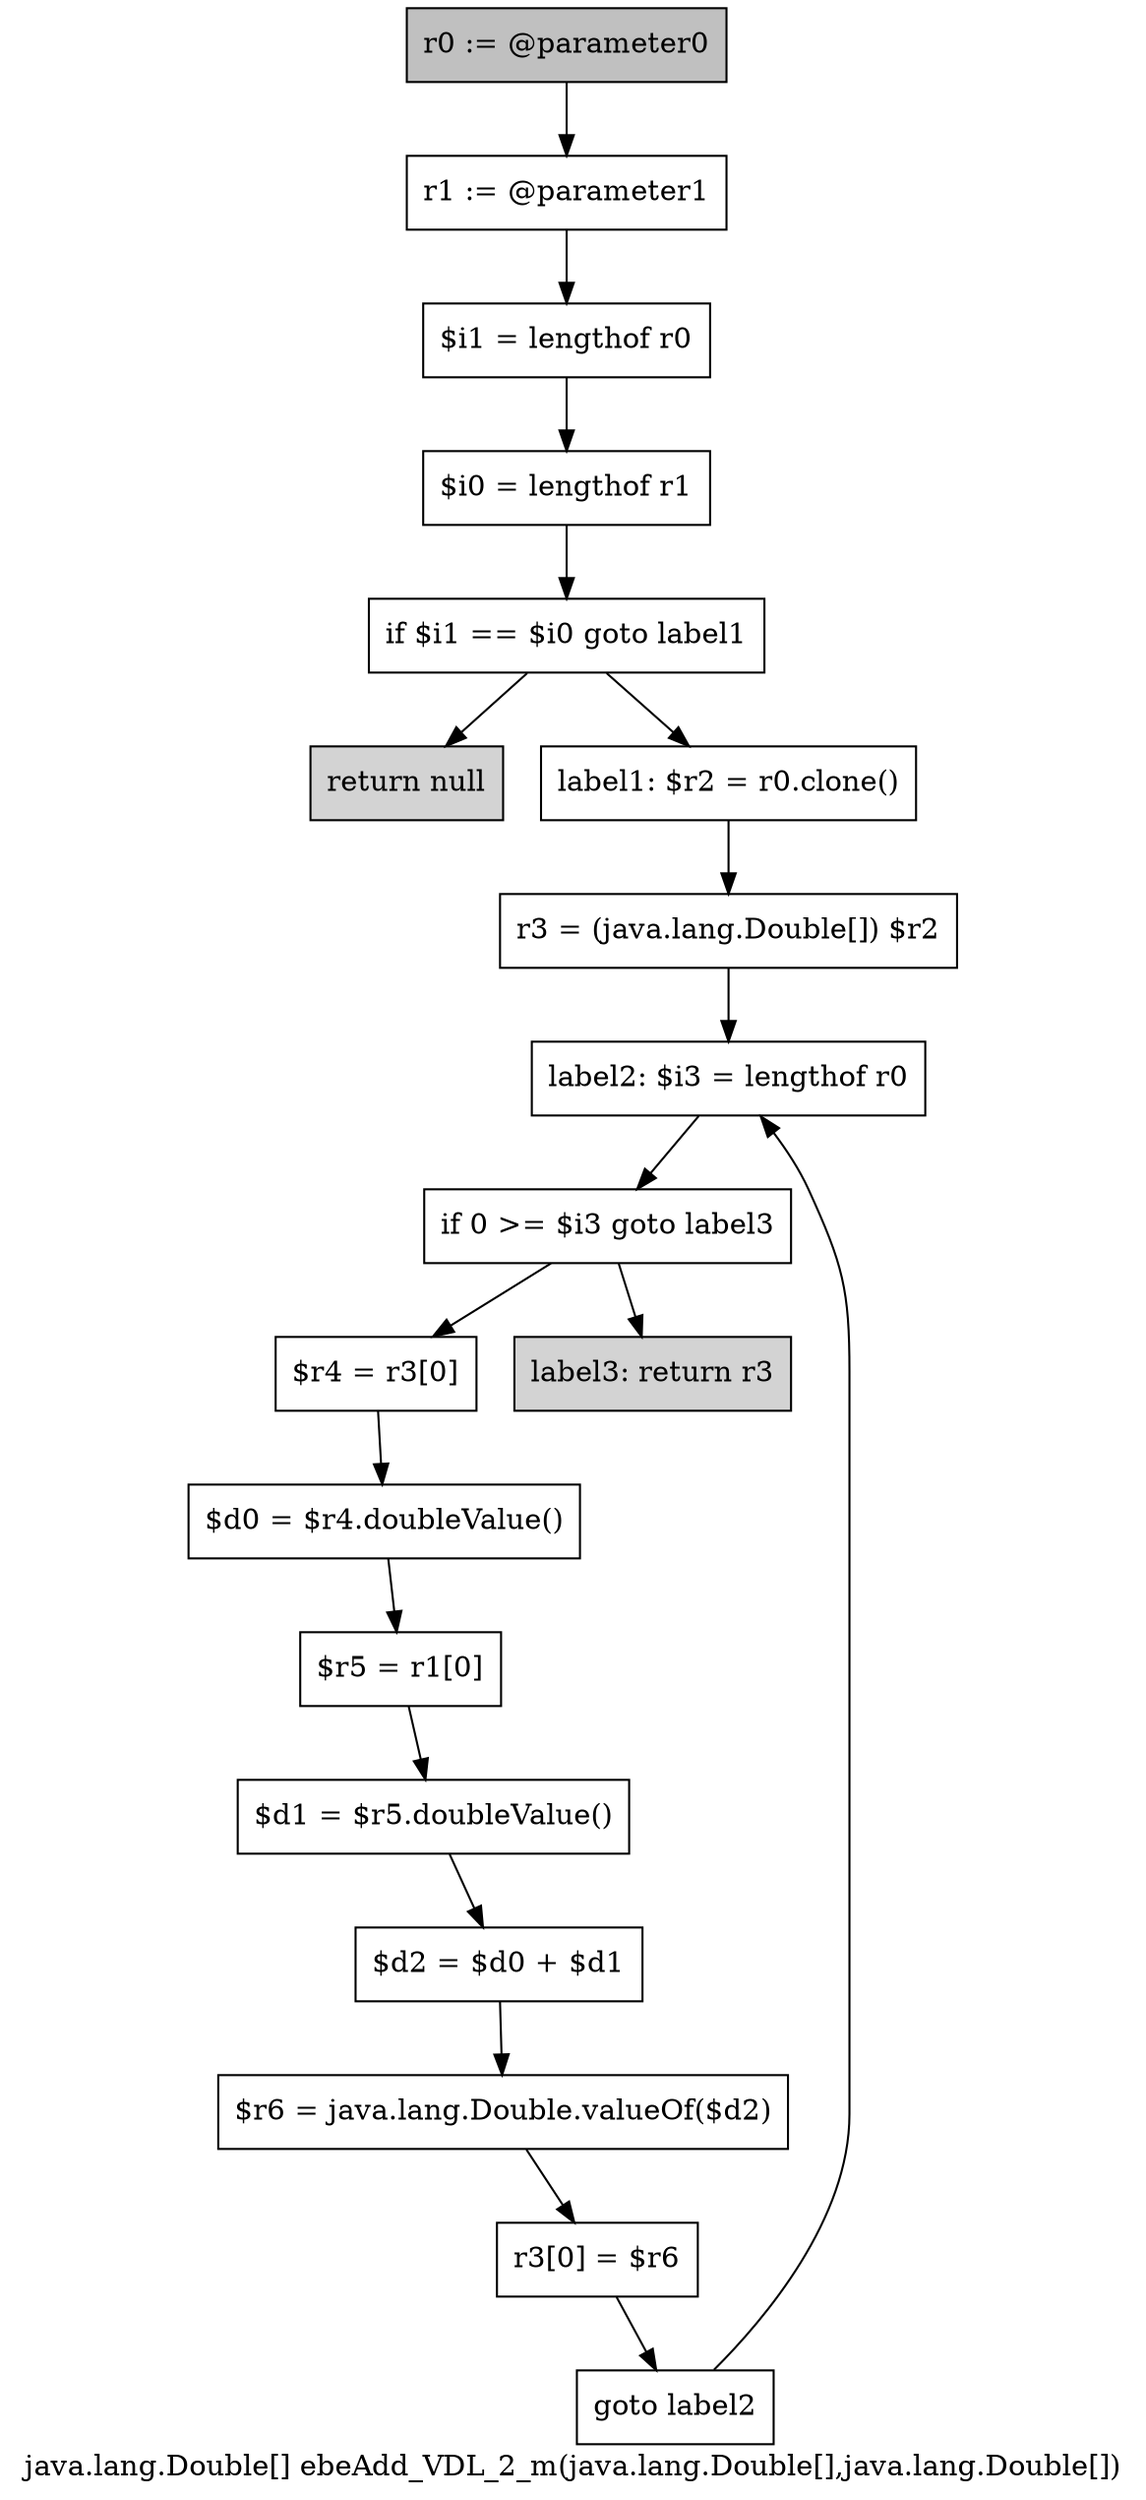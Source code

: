 digraph "java.lang.Double[] ebeAdd_VDL_2_m(java.lang.Double[],java.lang.Double[])" {
    label="java.lang.Double[] ebeAdd_VDL_2_m(java.lang.Double[],java.lang.Double[])";
    node [shape=box];
    "0" [style=filled,fillcolor=gray,label="r0 := @parameter0",];
    "1" [label="r1 := @parameter1",];
    "0"->"1";
    "2" [label="$i1 = lengthof r0",];
    "1"->"2";
    "3" [label="$i0 = lengthof r1",];
    "2"->"3";
    "4" [label="if $i1 == $i0 goto label1",];
    "3"->"4";
    "5" [style=filled,fillcolor=lightgray,label="return null",];
    "4"->"5";
    "6" [label="label1: $r2 = r0.clone()",];
    "4"->"6";
    "7" [label="r3 = (java.lang.Double[]) $r2",];
    "6"->"7";
    "8" [label="label2: $i3 = lengthof r0",];
    "7"->"8";
    "9" [label="if 0 >= $i3 goto label3",];
    "8"->"9";
    "10" [label="$r4 = r3[0]",];
    "9"->"10";
    "18" [style=filled,fillcolor=lightgray,label="label3: return r3",];
    "9"->"18";
    "11" [label="$d0 = $r4.doubleValue()",];
    "10"->"11";
    "12" [label="$r5 = r1[0]",];
    "11"->"12";
    "13" [label="$d1 = $r5.doubleValue()",];
    "12"->"13";
    "14" [label="$d2 = $d0 + $d1",];
    "13"->"14";
    "15" [label="$r6 = java.lang.Double.valueOf($d2)",];
    "14"->"15";
    "16" [label="r3[0] = $r6",];
    "15"->"16";
    "17" [label="goto label2",];
    "16"->"17";
    "17"->"8";
}
